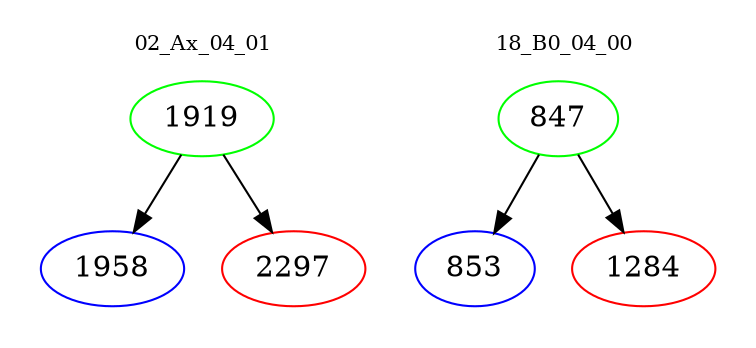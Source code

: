 digraph{
subgraph cluster_0 {
color = white
label = "02_Ax_04_01";
fontsize=10;
T0_1919 [label="1919", color="green"]
T0_1919 -> T0_1958 [color="black"]
T0_1958 [label="1958", color="blue"]
T0_1919 -> T0_2297 [color="black"]
T0_2297 [label="2297", color="red"]
}
subgraph cluster_1 {
color = white
label = "18_B0_04_00";
fontsize=10;
T1_847 [label="847", color="green"]
T1_847 -> T1_853 [color="black"]
T1_853 [label="853", color="blue"]
T1_847 -> T1_1284 [color="black"]
T1_1284 [label="1284", color="red"]
}
}

